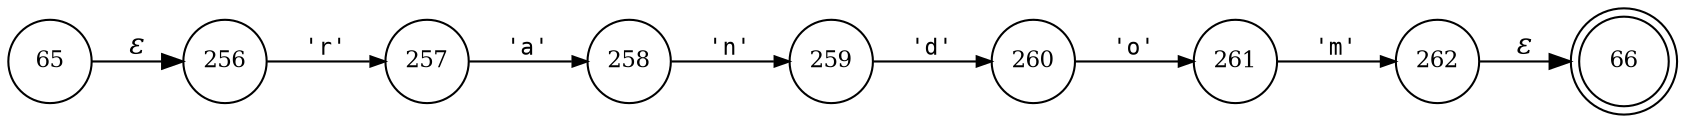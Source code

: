 digraph ATN {
rankdir=LR;
s66[fontsize=11, label="66", shape=doublecircle, fixedsize=true, width=.6];
s256[fontsize=11,label="256", shape=circle, fixedsize=true, width=.55, peripheries=1];
s65[fontsize=11,label="65", shape=circle, fixedsize=true, width=.55, peripheries=1];
s257[fontsize=11,label="257", shape=circle, fixedsize=true, width=.55, peripheries=1];
s258[fontsize=11,label="258", shape=circle, fixedsize=true, width=.55, peripheries=1];
s259[fontsize=11,label="259", shape=circle, fixedsize=true, width=.55, peripheries=1];
s260[fontsize=11,label="260", shape=circle, fixedsize=true, width=.55, peripheries=1];
s261[fontsize=11,label="261", shape=circle, fixedsize=true, width=.55, peripheries=1];
s262[fontsize=11,label="262", shape=circle, fixedsize=true, width=.55, peripheries=1];
s65 -> s256 [fontname="Times-Italic", label="&epsilon;"];
s256 -> s257 [fontsize=11, fontname="Courier", arrowsize=.7, label = "'r'", arrowhead = normal];
s257 -> s258 [fontsize=11, fontname="Courier", arrowsize=.7, label = "'a'", arrowhead = normal];
s258 -> s259 [fontsize=11, fontname="Courier", arrowsize=.7, label = "'n'", arrowhead = normal];
s259 -> s260 [fontsize=11, fontname="Courier", arrowsize=.7, label = "'d'", arrowhead = normal];
s260 -> s261 [fontsize=11, fontname="Courier", arrowsize=.7, label = "'o'", arrowhead = normal];
s261 -> s262 [fontsize=11, fontname="Courier", arrowsize=.7, label = "'m'", arrowhead = normal];
s262 -> s66 [fontname="Times-Italic", label="&epsilon;"];
}